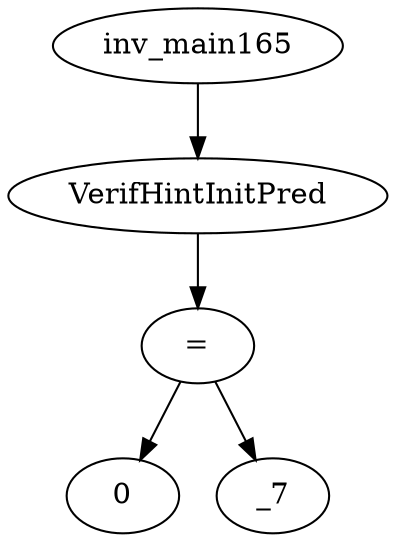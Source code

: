 digraph dag {
0 [label="inv_main165"];
1 [label="VerifHintInitPred"];
2 [label="="];
3 [label="0"];
4 [label="_7"];
0->1
1->2
2->4
2 -> 3
}
